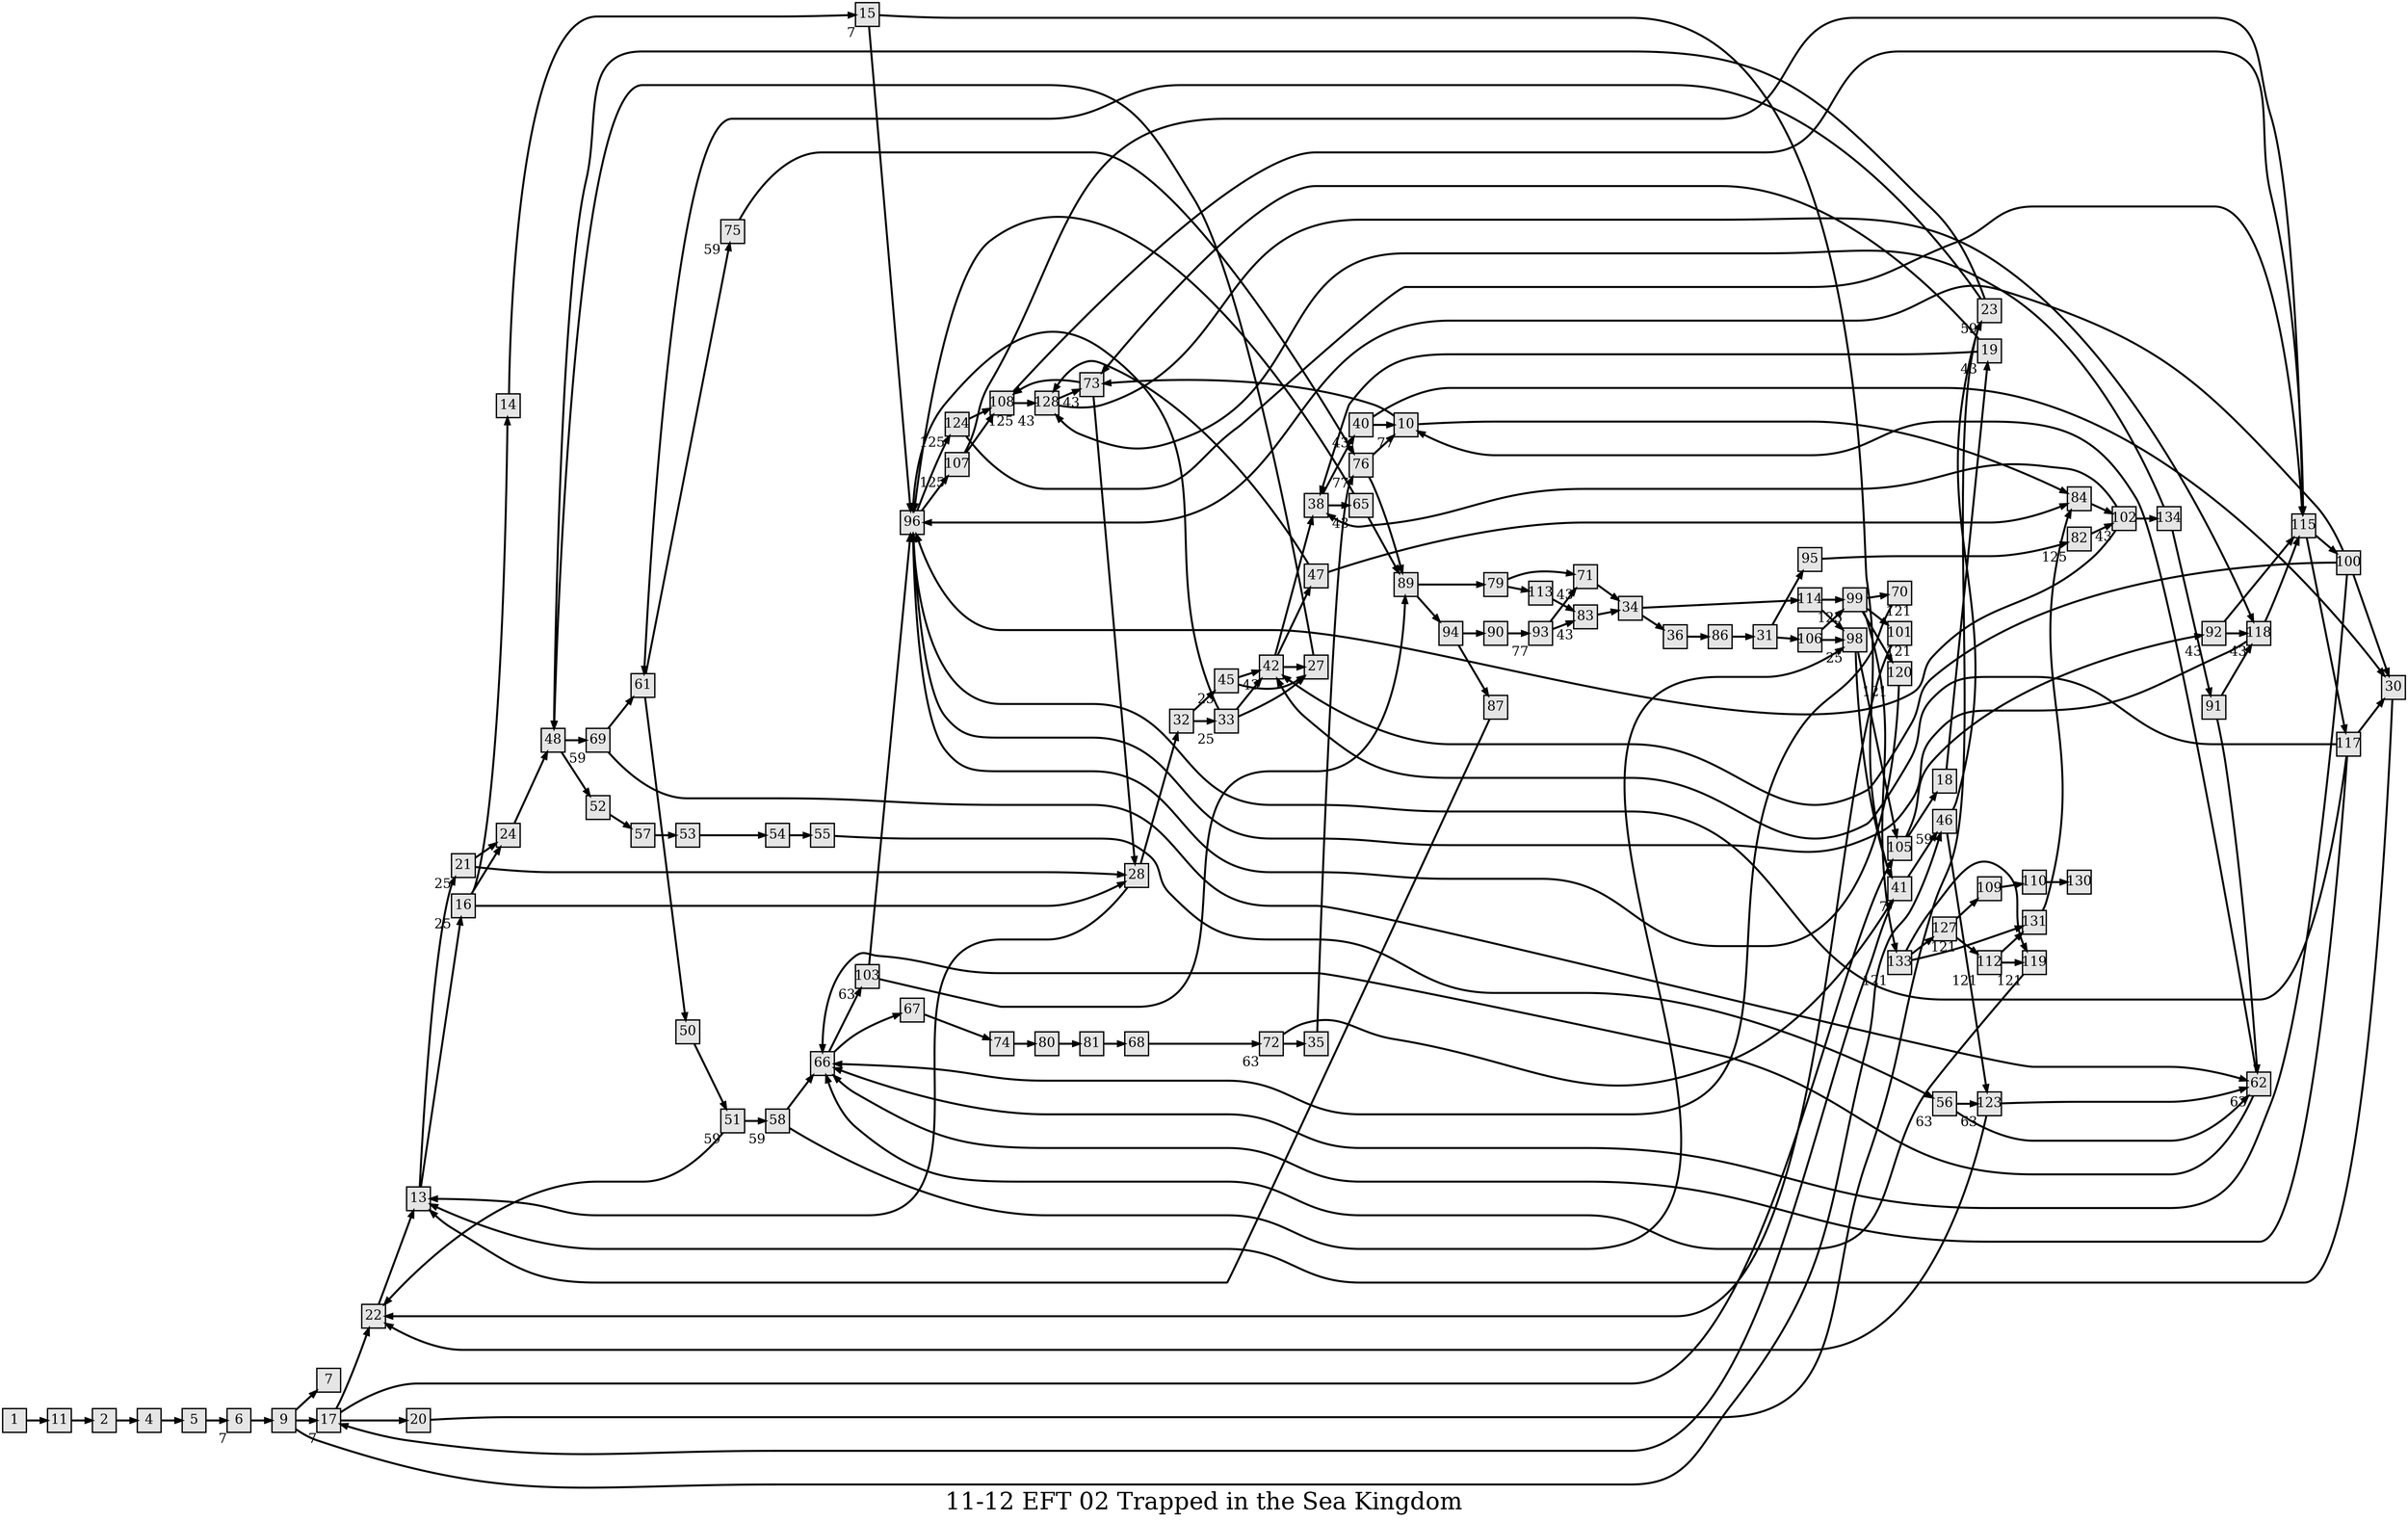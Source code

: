 digraph g{
  graph [ label="11-12 EFT 02 Trapped in the Sea Kingdom" rankdir=LR, ordering=out, fontsize=36, nodesep="0.35", ranksep="0.45"];
  node  [shape=rect, penwidth=2, fontsize=20, style=filled, fillcolor=grey90, margin="0,0", labelfloat=true, regular=true, fixedsize=true];
  edge  [labelfloat=true, penwidth=3, fontsize=12];
  // ---;
  // group  : Katz;
  // id     :;
  // gbid   :;
  // series :;
  // title  :;
  // author :;
  // credit:;
  // - name : Kylie McGregor;
  // role : encoder;
  // date : 2017-08-25;
  // - name : Jeremy Douglass;
  // role : editor;
  // date : 2017-10-19;
  // render:;
  // - name   : small;
  // styles : gvStyles-small.txt;
  // engine : dot;
  // comment: >;
  
  // ---;
  
  // From | To | Label;
  
  1 -> 11;
  2 -> 4;
  4 -> 5;
  5 -> 6;
  6	[ xlabel="7" ];
  6 -> 9;
  9 -> 7;
  9 -> 17;
  9 -> 46;
  10	[ xlabel="77" ];
  10 -> 84;
  10 -> 73;
  11 -> 2;
  13 -> 21;
  13 -> 16;
  14 -> 15;
  15	[ xlabel="7" ];
  15 -> 41;
  15 -> 96;
  16	[ xlabel="25" ];
  16 -> 14;
  16 -> 24;
  16 -> 28;
  17	[ xlabel="7" ];
  17 -> 22;
  17 -> 105;
  17 -> 20;
  18 -> 19;
  19	[ xlabel="43" ];
  19 -> 38;
  19 -> 73;
  20 -> 23;
  21	[ xlabel="25" ];
  21 -> 24;
  21 -> 28;
  22 -> 13;
  23	[ xlabel="59" ];
  23 -> 48;
  23 -> 61;
  24 -> 48;
  27 -> 48;
  28 -> 32;
  28 -> 13;
  30 -> 13;
  31 -> 95;
  31 -> 106;
  32 -> 45;
  32 -> 33;
  33	[ xlabel="25" ];
  33 -> 42;
  33 -> 96;
  33 -> 27;
  34 -> 114;
  34 -> 36;
  35 -> 76;
  36 -> 86;
  38 -> 40;
  38 -> 65;
  40	[ xlabel="43" ];
  40 -> 30;
  40 -> 10;
  41	[ xlabel="7" ];
  41 -> 17;
  41 -> 46;
  42	[ xlabel="43" ];
  42 -> 38;
  42 -> 47;
  42 -> 27;
  45	[ xlabel="25" ];
  45 -> 42;
  45 -> 27;
  46	[ xlabel="59" ];
  46 -> 23;
  46 -> 123;
  47 -> 84;
  47 -> 128;
  48 -> 69;
  48 -> 52;
  50 -> 51;
  51	[ xlabel="59" ];
  51 -> 58;
  51 -> 22;
  52 -> 57;
  53 -> 54;
  54 -> 55;
  55 -> 56;
  56	[ xlabel="63" ];
  56 -> 123;
  56 -> 62;
  57 -> 53;
  58	[ xlabel="59" ];
  58 -> 66;
  58 -> 98;
  61 -> 75;
  61 -> 50;
  62	[ xlabel="63" ];
  62 -> 66;
  62 -> 10;
  65	[ xlabel="43" ];
  65 -> 89;
  65 -> 96;
  66 -> 103;
  66 -> 67;
  67 -> 74;
  68 -> 72;
  69	[ xlabel="59" ];
  69 -> 61;
  69 -> 62;
  70	[ xlabel="121" ];
  70 -> 66;
  71	[ xlabel="43" ];
  71 -> 34;
  72	[ xlabel="63" ];
  72 -> 41;
  72 -> 35;
  73	[ xlabel="43" ];
  73 -> 28;
  73 -> 108;
  74 -> 80;
  75	[ xlabel="59" ];
  75 -> 76;
  76	[ xlabel="77" ];
  76 -> 10;
  76 -> 89;
  79 -> 71;
  79 -> 113;
  80 -> 81;
  81 -> 68;
  82	[ xlabel="125" ];
  82 -> 102;
  83	[ xlabel="43" ];
  83 -> 34;
  84 -> 102;
  86 -> 31;
  87 -> 13;
  89 -> 79;
  89 -> 94;
  90 -> 93;
  91 -> 118;
  91 -> 62;
  92	[ xlabel="43" ];
  92 -> 115;
  92 -> 118;
  93	[ xlabel="77" ];
  93 -> 71;
  93 -> 83;
  94 -> 90;
  94 -> 87;
  95 -> 82;
  96 -> 124;
  96 -> 107;
  98	[ xlabel="25" ];
  98 -> 105;
  98 -> 41;
  99	[ xlabel="125" ];
  99 -> 70;
  99 -> 101;
  99 -> 120;
  99 -> 133;
  100 -> 30;
  100 -> 96;
  100 -> 66;
  100 -> 42;
  101	[ xlabel="121" ];
  101 -> 22;
  102 -> 134;
  102	[ xlabel="43" ];
  102 -> 38;
  102 -> 96;
  103	[ xlabel="63" ];
  103 -> 96;
  103 -> 89;
  105 -> 92;
  105 -> 18;
  106 -> 99;
  106 -> 98;
  107	[ xlabel="125" ];
  107 -> 115;
  107 -> 108;
  108	[ xlabel="125" ];
  108 -> 115;
  108 -> 128;
  109 -> 110;
  110 -> 130;
  112	[ xlabel="121" ];
  112 -> 131;
  112 -> 119;
  113 -> 83;
  114 -> 99;
  114 -> 98;
  115 -> 100;
  115 -> 117;
  117 -> 30;
  117 -> 96;
  117 -> 66;
  117 -> 42;
  118	[ xlabel="43" ];
  118 -> 96;
  118 -> 115;
  119	[ xlabel="121" ];
  119 -> 66;
  120	[ xlabel="121" ];
  120 -> 96;
  123	[ xlabel="63" ];
  123 -> 62;
  123 -> 22;
  124	[ xlabel="125" ];
  124 -> 108;
  124 -> 115;
  127	[ xlabel="121" ];
  127 -> 109;
  127 -> 112;
  128	[ xlabel="43" ];
  128 -> 73;
  128 -> 118;
  131 -> 84;
  133	[ xlabel="121" ];
  133 -> 119;
  133 -> 127;
  133 -> 131;
  134 -> 91;
  134 -> 128;
}


